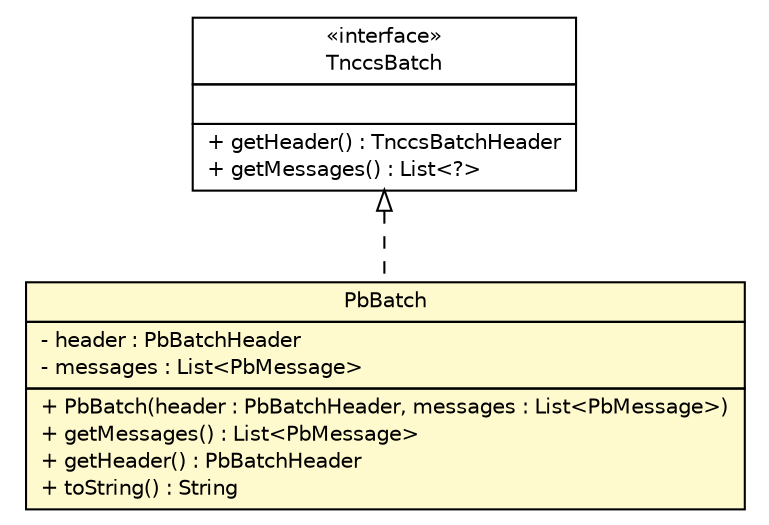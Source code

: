 #!/usr/local/bin/dot
#
# Class diagram 
# Generated by UMLGraph version R5_6 (http://www.umlgraph.org/)
#

digraph G {
	edge [fontname="Helvetica",fontsize=10,labelfontname="Helvetica",labelfontsize=10];
	node [fontname="Helvetica",fontsize=10,shape=plaintext];
	nodesep=0.25;
	ranksep=0.5;
	// de.hsbremen.tc.tnc.message.tnccs.batch.TnccsBatch
	c93056 [label=<<table title="de.hsbremen.tc.tnc.message.tnccs.batch.TnccsBatch" border="0" cellborder="1" cellspacing="0" cellpadding="2" port="p" href="../../../../../de/hsbremen/tc/tnc/message/tnccs/batch/TnccsBatch.html">
		<tr><td><table border="0" cellspacing="0" cellpadding="1">
<tr><td align="center" balign="center"> &#171;interface&#187; </td></tr>
<tr><td align="center" balign="center"> TnccsBatch </td></tr>
		</table></td></tr>
		<tr><td><table border="0" cellspacing="0" cellpadding="1">
<tr><td align="left" balign="left">  </td></tr>
		</table></td></tr>
		<tr><td><table border="0" cellspacing="0" cellpadding="1">
<tr><td align="left" balign="left"> + getHeader() : TnccsBatchHeader </td></tr>
<tr><td align="left" balign="left"> + getMessages() : List&lt;?&gt; </td></tr>
		</table></td></tr>
		</table>>, URL="../../../../../de/hsbremen/tc/tnc/message/tnccs/batch/TnccsBatch.html", fontname="Helvetica", fontcolor="black", fontsize=10.0];
	// org.ietf.nea.pb.batch.PbBatch
	c93406 [label=<<table title="org.ietf.nea.pb.batch.PbBatch" border="0" cellborder="1" cellspacing="0" cellpadding="2" port="p" bgcolor="lemonChiffon" href="./PbBatch.html">
		<tr><td><table border="0" cellspacing="0" cellpadding="1">
<tr><td align="center" balign="center"> PbBatch </td></tr>
		</table></td></tr>
		<tr><td><table border="0" cellspacing="0" cellpadding="1">
<tr><td align="left" balign="left"> - header : PbBatchHeader </td></tr>
<tr><td align="left" balign="left"> - messages : List&lt;PbMessage&gt; </td></tr>
		</table></td></tr>
		<tr><td><table border="0" cellspacing="0" cellpadding="1">
<tr><td align="left" balign="left"> + PbBatch(header : PbBatchHeader, messages : List&lt;PbMessage&gt;) </td></tr>
<tr><td align="left" balign="left"> + getMessages() : List&lt;PbMessage&gt; </td></tr>
<tr><td align="left" balign="left"> + getHeader() : PbBatchHeader </td></tr>
<tr><td align="left" balign="left"> + toString() : String </td></tr>
		</table></td></tr>
		</table>>, URL="./PbBatch.html", fontname="Helvetica", fontcolor="black", fontsize=10.0];
	//org.ietf.nea.pb.batch.PbBatch implements de.hsbremen.tc.tnc.message.tnccs.batch.TnccsBatch
	c93056:p -> c93406:p [dir=back,arrowtail=empty,style=dashed];
}

